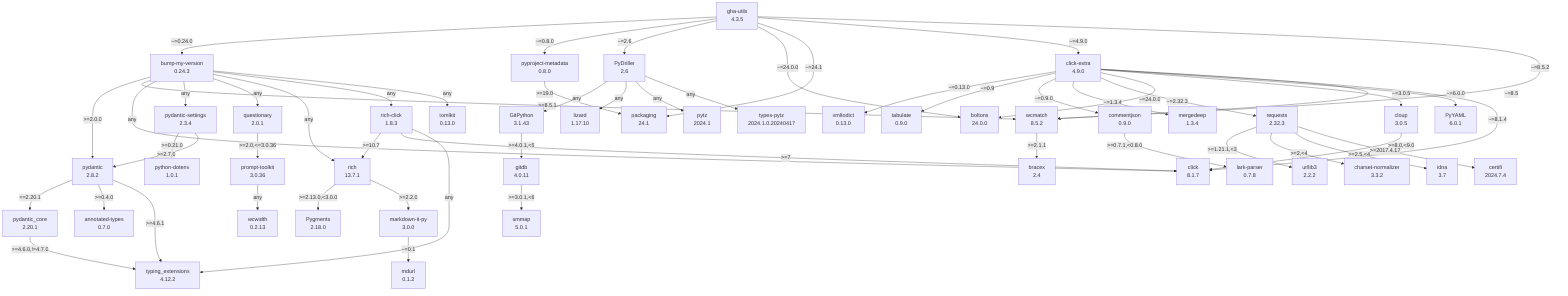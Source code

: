flowchart TD
    classDef missing stroke-dasharray: 5
    annotated-types["annotated-types\n0.7.0"]
    boltons["boltons\n24.0.0"]
    bracex["bracex\n2.4"]
    bump-my-version["bump-my-version\n0.24.3"]
    certifi["certifi\n2024.7.4"]
    charset-normalizer["charset-normalizer\n3.3.2"]
    click-extra["click-extra\n4.9.0"]
    click_0["click\n8.1.7"]
    cloup["cloup\n3.0.5"]
    commentjson["commentjson\n0.9.0"]
    gha-utils["gha-utils\n4.3.5"]
    gitdb["gitdb\n4.0.11"]
    gitpython["GitPython\n3.1.43"]
    idna["idna\n3.7"]
    lark-parser["lark-parser\n0.7.8"]
    lizard["lizard\n1.17.10"]
    markdown-it-py["markdown-it-py\n3.0.0"]
    mdurl["mdurl\n0.1.2"]
    mergedeep["mergedeep\n1.3.4"]
    packaging["packaging\n24.1"]
    prompt-toolkit["prompt-toolkit\n3.0.36"]
    pydantic-core["pydantic_core\n2.20.1"]
    pydantic-settings["pydantic-settings\n2.3.4"]
    pydantic["pydantic\n2.8.2"]
    pydriller["PyDriller\n2.6"]
    pygments["Pygments\n2.18.0"]
    pyproject-metadata["pyproject-metadata\n0.8.0"]
    python-dotenv["python-dotenv\n1.0.1"]
    pytz["pytz\n2024.1"]
    pyyaml["PyYAML\n6.0.1"]
    questionary["questionary\n2.0.1"]
    requests["requests\n2.32.3"]
    rich-click["rich-click\n1.8.3"]
    rich["rich\n13.7.1"]
    smmap["smmap\n5.0.1"]
    tabulate["tabulate\n0.9.0"]
    tomlkit["tomlkit\n0.13.0"]
    types-pytz["types-pytz\n2024.1.0.20240417"]
    typing-extensions["typing_extensions\n4.12.2"]
    urllib3["urllib3\n2.2.2"]
    wcmatch["wcmatch\n8.5.2"]
    wcwidth["wcwidth\n0.2.13"]
    xmltodict["xmltodict\n0.13.0"]
    bump-my-version -- ">=2.0.0" --> pydantic
    bump-my-version -- ">=8.5.1" --> wcmatch
    bump-my-version -- "any" --> click_0
    bump-my-version -- "any" --> pydantic-settings
    bump-my-version -- "any" --> questionary
    bump-my-version -- "any" --> rich
    bump-my-version -- "any" --> rich-click
    bump-my-version -- "any" --> tomlkit
    click-extra -- "~=0.13.0" --> xmltodict
    click-extra -- "~=0.9" --> tabulate
    click-extra -- "~=0.9.0" --> commentjson
    click-extra -- "~=1.3.4" --> mergedeep
    click-extra -- "~=2.32.3" --> requests
    click-extra -- "~=24.0.0" --> boltons
    click-extra -- "~=3.0.5" --> cloup
    click-extra -- "~=6.0.0" --> pyyaml
    click-extra -- "~=8.1.4" --> click_0
    click-extra -- "~=8.5" --> wcmatch
    cloup -- ">=8.0,<9.0" --> click_0
    commentjson -- ">=0.7.1,<0.8.0" --> lark-parser
    gha-utils -- "~=0.24.0" --> bump-my-version
    gha-utils -- "~=0.8.0" --> pyproject-metadata
    gha-utils -- "~=2.6" --> pydriller
    gha-utils -- "~=24.0.0" --> boltons
    gha-utils -- "~=24.1" --> packaging
    gha-utils -- "~=4.9.0" --> click-extra
    gha-utils -- "~=8.5.2" --> wcmatch
    gitdb -- ">=3.0.1,<6" --> smmap
    gitpython -- ">=4.0.1,<5" --> gitdb
    markdown-it-py -- "~=0.1" --> mdurl
    prompt-toolkit -- "any" --> wcwidth
    pydantic -- "==2.20.1" --> pydantic-core
    pydantic -- ">=0.4.0" --> annotated-types
    pydantic -- ">=4.6.1" --> typing-extensions
    pydantic-core -- ">=4.6.0,!=4.7.0" --> typing-extensions
    pydantic-settings -- ">=0.21.0" --> python-dotenv
    pydantic-settings -- ">=2.7.0" --> pydantic
    pydriller -- "any" --> gitpython
    pydriller -- "any" --> lizard
    pydriller -- "any" --> pytz
    pydriller -- "any" --> types-pytz
    pyproject-metadata -- ">=19.0" --> packaging
    questionary -- ">=2.0,<=3.0.36" --> prompt-toolkit
    requests -- ">=1.21.1,<3" --> urllib3
    requests -- ">=2,<4" --> charset-normalizer
    requests -- ">=2.5,<4" --> idna
    requests -- ">=2017.4.17" --> certifi
    rich -- ">=2.13.0,<3.0.0" --> pygments
    rich -- ">=2.2.0" --> markdown-it-py
    rich-click -- ">=10.7" --> rich
    rich-click -- ">=7" --> click_0
    rich-click -- "any" --> typing-extensions
    wcmatch -- ">=2.1.1" --> bracex